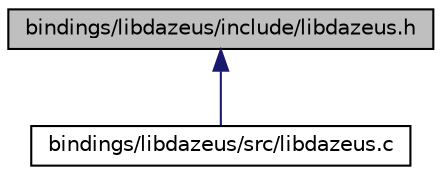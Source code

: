 digraph G
{
  edge [fontname="Helvetica",fontsize="10",labelfontname="Helvetica",labelfontsize="10"];
  node [fontname="Helvetica",fontsize="10",shape=record];
  Node1 [label="bindings/libdazeus/include/libdazeus.h",height=0.2,width=0.4,color="black", fillcolor="grey75", style="filled" fontcolor="black"];
  Node1 -> Node2 [dir=back,color="midnightblue",fontsize="10",style="solid",fontname="Helvetica"];
  Node2 [label="bindings/libdazeus/src/libdazeus.c",height=0.2,width=0.4,color="black", fillcolor="white", style="filled",URL="$libdazeus_8c.html"];
}
